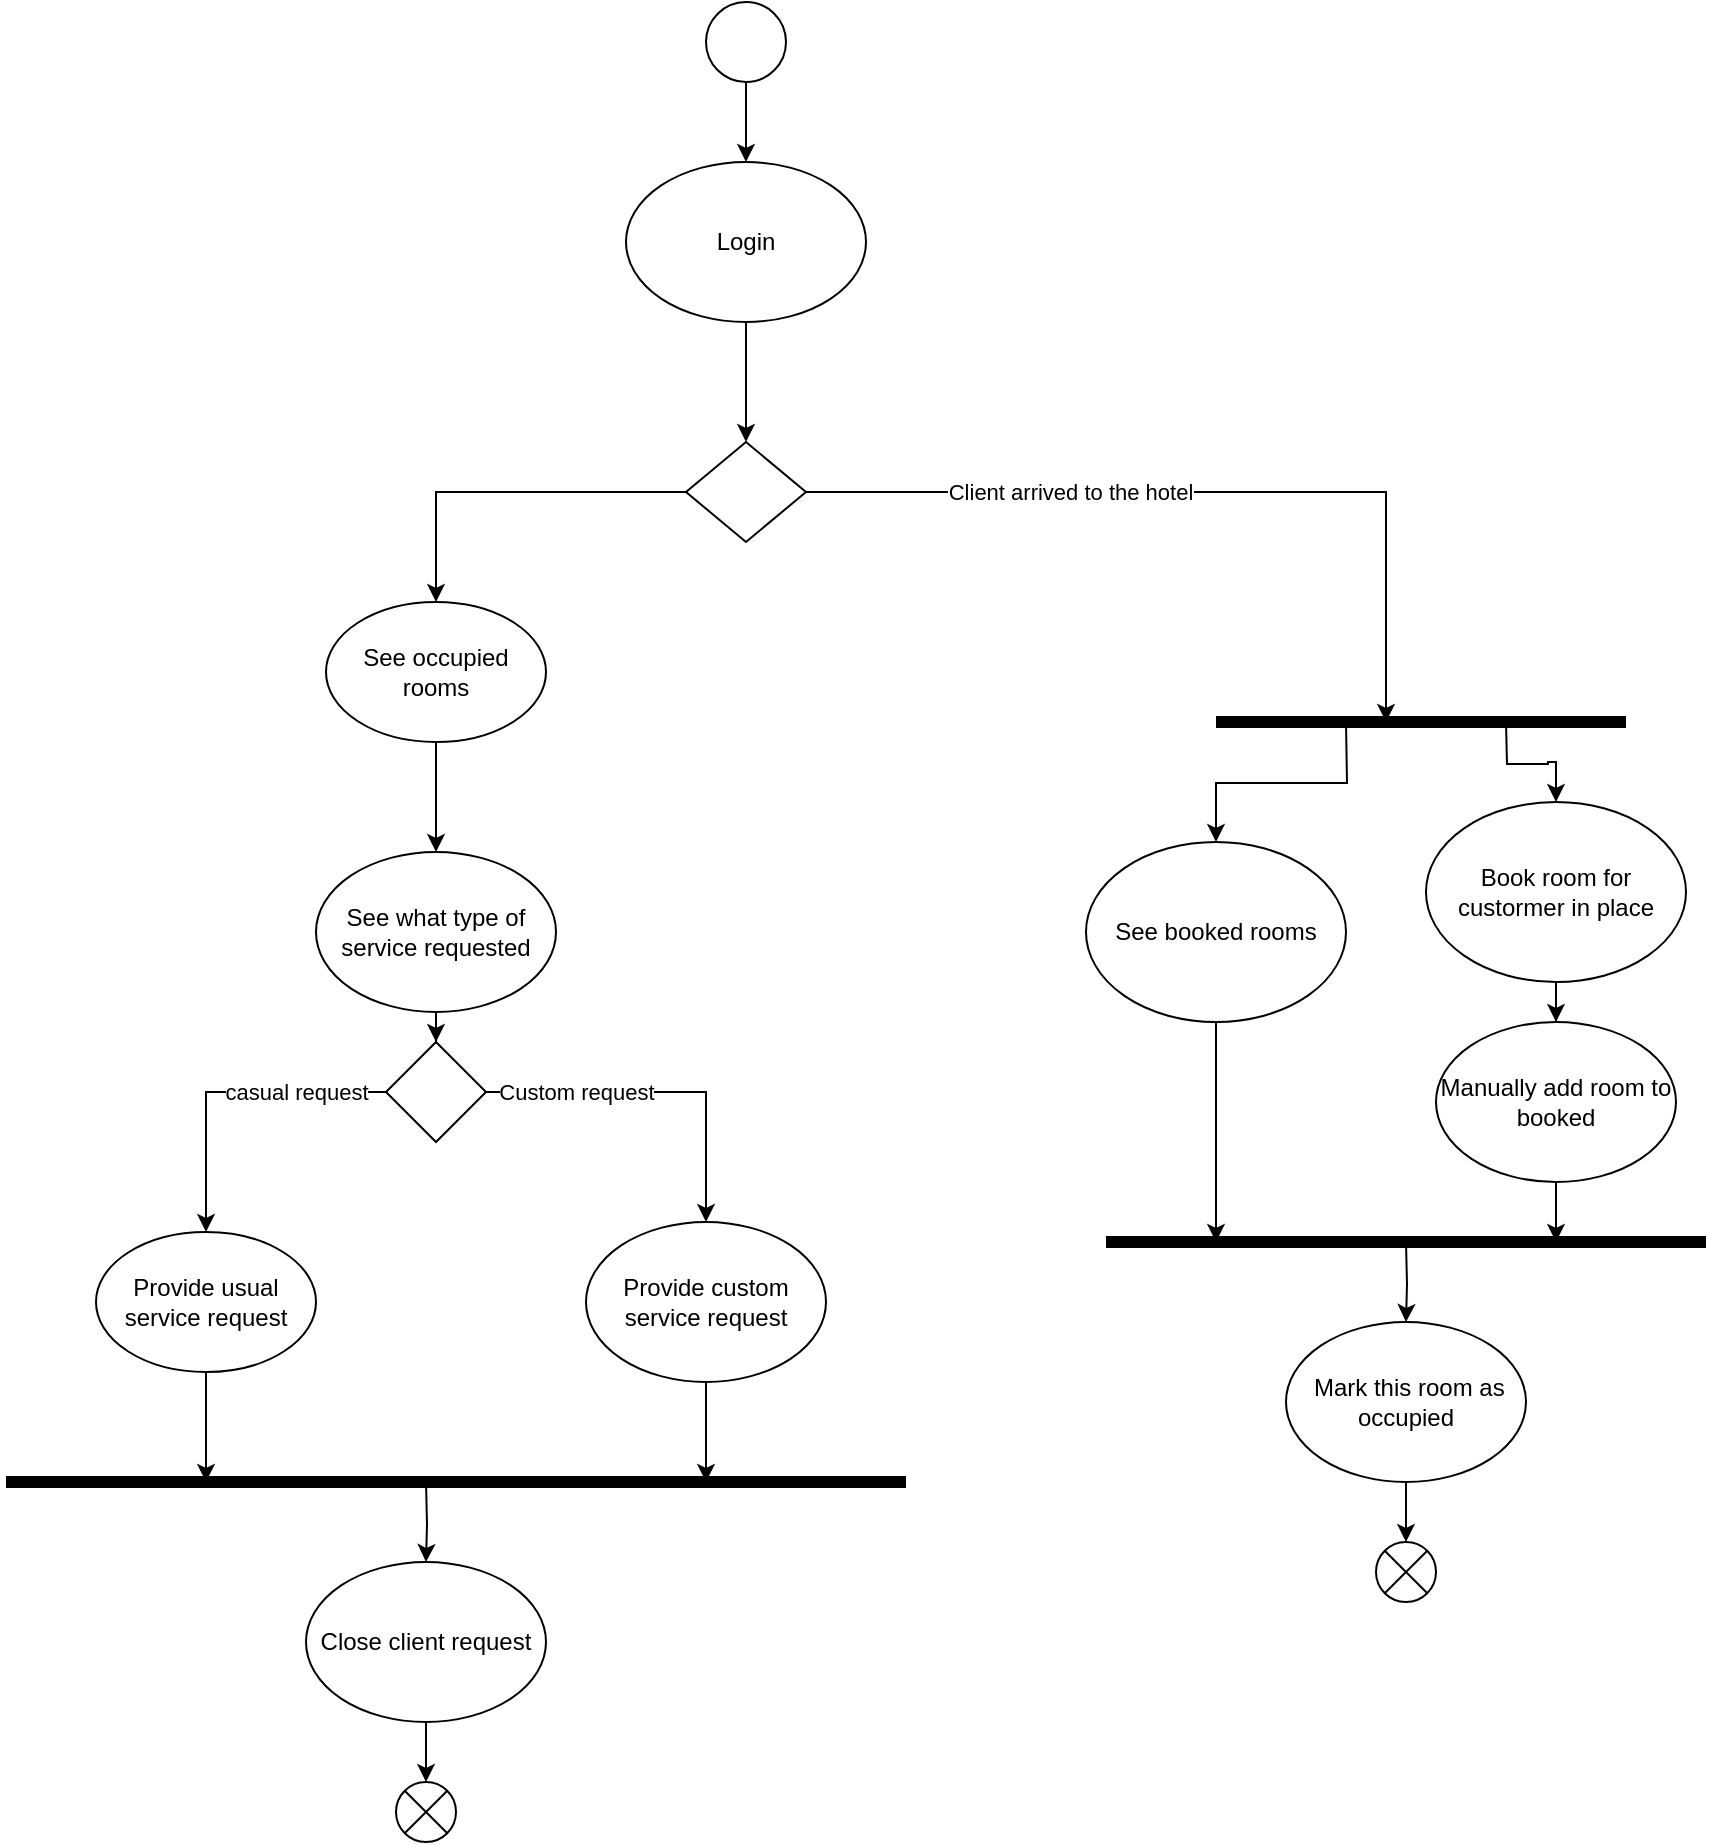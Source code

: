 <mxfile version="24.2.3" type="github">
  <diagram name="Page-1" id="R34ah0GYjHqbgr1Uf-WO">
    <mxGraphModel dx="1363" dy="8286" grid="1" gridSize="10" guides="1" tooltips="1" connect="1" arrows="1" fold="1" page="1" pageScale="1" pageWidth="7500" pageHeight="7500" math="0" shadow="0">
      <root>
        <mxCell id="0" />
        <mxCell id="1" parent="0" />
        <mxCell id="hv3FI1OsKUXDJiyDUjFP-8" style="edgeStyle=orthogonalEdgeStyle;rounded=0;orthogonalLoop=1;jettySize=auto;html=1;entryX=0.5;entryY=0;entryDx=0;entryDy=0;" parent="1" source="hv3FI1OsKUXDJiyDUjFP-3" target="hv3FI1OsKUXDJiyDUjFP-7" edge="1">
          <mxGeometry relative="1" as="geometry" />
        </mxCell>
        <mxCell id="hv3FI1OsKUXDJiyDUjFP-3" value="" style="ellipse;" parent="1" vertex="1">
          <mxGeometry x="2180" y="-5900" width="40" height="40" as="geometry" />
        </mxCell>
        <mxCell id="hv3FI1OsKUXDJiyDUjFP-12" style="edgeStyle=orthogonalEdgeStyle;rounded=0;orthogonalLoop=1;jettySize=auto;html=1;" parent="1" source="hv3FI1OsKUXDJiyDUjFP-7" edge="1">
          <mxGeometry relative="1" as="geometry">
            <mxPoint x="2200" y="-5680" as="targetPoint" />
          </mxGeometry>
        </mxCell>
        <mxCell id="hv3FI1OsKUXDJiyDUjFP-7" value="&lt;div&gt;Login&lt;/div&gt;" style="ellipse;whiteSpace=wrap;html=1;" parent="1" vertex="1">
          <mxGeometry x="2140" y="-5820" width="120" height="80" as="geometry" />
        </mxCell>
        <mxCell id="hv3FI1OsKUXDJiyDUjFP-17" style="edgeStyle=orthogonalEdgeStyle;rounded=0;orthogonalLoop=1;jettySize=auto;html=1;" parent="1" target="hv3FI1OsKUXDJiyDUjFP-9" edge="1">
          <mxGeometry relative="1" as="geometry">
            <mxPoint x="2500" y="-5540" as="sourcePoint" />
          </mxGeometry>
        </mxCell>
        <mxCell id="hv3FI1OsKUXDJiyDUjFP-30" style="edgeStyle=orthogonalEdgeStyle;rounded=0;orthogonalLoop=1;jettySize=auto;html=1;" parent="1" source="hv3FI1OsKUXDJiyDUjFP-9" edge="1">
          <mxGeometry relative="1" as="geometry">
            <mxPoint x="2435" y="-5280" as="targetPoint" />
          </mxGeometry>
        </mxCell>
        <mxCell id="hv3FI1OsKUXDJiyDUjFP-9" value="&lt;br&gt;&lt;div&gt;See booked rooms&lt;/div&gt;&lt;div&gt;&lt;br&gt;&lt;/div&gt;" style="ellipse;whiteSpace=wrap;html=1;" parent="1" vertex="1">
          <mxGeometry x="2370" y="-5480" width="130" height="90" as="geometry" />
        </mxCell>
        <mxCell id="hv3FI1OsKUXDJiyDUjFP-11" value="" style="endArrow=none;html=1;rounded=0;strokeWidth=6;" parent="1" edge="1">
          <mxGeometry width="50" height="50" relative="1" as="geometry">
            <mxPoint x="2435" y="-5540" as="sourcePoint" />
            <mxPoint x="2640" y="-5540" as="targetPoint" />
          </mxGeometry>
        </mxCell>
        <mxCell id="hv3FI1OsKUXDJiyDUjFP-16" style="edgeStyle=orthogonalEdgeStyle;rounded=0;orthogonalLoop=1;jettySize=auto;html=1;" parent="1" target="hv3FI1OsKUXDJiyDUjFP-13" edge="1">
          <mxGeometry relative="1" as="geometry">
            <mxPoint x="2580" y="-5540" as="sourcePoint" />
          </mxGeometry>
        </mxCell>
        <mxCell id="hv3FI1OsKUXDJiyDUjFP-83" style="edgeStyle=orthogonalEdgeStyle;rounded=0;orthogonalLoop=1;jettySize=auto;html=1;" parent="1" source="hv3FI1OsKUXDJiyDUjFP-13" target="hv3FI1OsKUXDJiyDUjFP-18" edge="1">
          <mxGeometry relative="1" as="geometry" />
        </mxCell>
        <mxCell id="hv3FI1OsKUXDJiyDUjFP-13" value="Book room for custormer in place " style="ellipse;whiteSpace=wrap;html=1;" parent="1" vertex="1">
          <mxGeometry x="2540" y="-5500" width="130" height="90" as="geometry" />
        </mxCell>
        <mxCell id="hv3FI1OsKUXDJiyDUjFP-84" style="edgeStyle=orthogonalEdgeStyle;rounded=0;orthogonalLoop=1;jettySize=auto;html=1;" parent="1" source="hv3FI1OsKUXDJiyDUjFP-18" edge="1">
          <mxGeometry relative="1" as="geometry">
            <mxPoint x="2605" y="-5280" as="targetPoint" />
          </mxGeometry>
        </mxCell>
        <mxCell id="hv3FI1OsKUXDJiyDUjFP-18" value="Manually add room to booked " style="ellipse;whiteSpace=wrap;html=1;" parent="1" vertex="1">
          <mxGeometry x="2545" y="-5390" width="120" height="80" as="geometry" />
        </mxCell>
        <mxCell id="hv3FI1OsKUXDJiyDUjFP-85" style="edgeStyle=orthogonalEdgeStyle;rounded=0;orthogonalLoop=1;jettySize=auto;html=1;" parent="1" target="hv3FI1OsKUXDJiyDUjFP-26" edge="1">
          <mxGeometry relative="1" as="geometry">
            <mxPoint x="2530" y="-5280" as="sourcePoint" />
          </mxGeometry>
        </mxCell>
        <mxCell id="hv3FI1OsKUXDJiyDUjFP-88" style="edgeStyle=orthogonalEdgeStyle;rounded=0;orthogonalLoop=1;jettySize=auto;html=1;entryX=0.5;entryY=0;entryDx=0;entryDy=0;" parent="1" source="hv3FI1OsKUXDJiyDUjFP-26" target="hv3FI1OsKUXDJiyDUjFP-87" edge="1">
          <mxGeometry relative="1" as="geometry" />
        </mxCell>
        <mxCell id="hv3FI1OsKUXDJiyDUjFP-26" value="&amp;nbsp;Mark this room as occupied" style="ellipse;whiteSpace=wrap;html=1;" parent="1" vertex="1">
          <mxGeometry x="2470" y="-5240" width="120" height="80" as="geometry" />
        </mxCell>
        <mxCell id="hv3FI1OsKUXDJiyDUjFP-28" value="" style="endArrow=none;html=1;rounded=0;strokeWidth=6;" parent="1" edge="1">
          <mxGeometry width="50" height="50" relative="1" as="geometry">
            <mxPoint x="2380" y="-5280" as="sourcePoint" />
            <mxPoint x="2680" y="-5280" as="targetPoint" />
          </mxGeometry>
        </mxCell>
        <mxCell id="hv3FI1OsKUXDJiyDUjFP-38" value="Client arrived to the hotel" style="edgeStyle=orthogonalEdgeStyle;rounded=0;orthogonalLoop=1;jettySize=auto;html=1;" parent="1" source="hv3FI1OsKUXDJiyDUjFP-37" edge="1">
          <mxGeometry x="-0.349" relative="1" as="geometry">
            <mxPoint x="2520" y="-5540" as="targetPoint" />
            <Array as="points">
              <mxPoint x="2520" y="-5655" />
              <mxPoint x="2520" y="-5540" />
            </Array>
            <mxPoint as="offset" />
          </mxGeometry>
        </mxCell>
        <mxCell id="hv3FI1OsKUXDJiyDUjFP-40" style="edgeStyle=orthogonalEdgeStyle;rounded=0;orthogonalLoop=1;jettySize=auto;html=1;entryX=0.5;entryY=0;entryDx=0;entryDy=0;" parent="1" source="hv3FI1OsKUXDJiyDUjFP-37" target="hv3FI1OsKUXDJiyDUjFP-39" edge="1">
          <mxGeometry relative="1" as="geometry" />
        </mxCell>
        <mxCell id="hv3FI1OsKUXDJiyDUjFP-37" value="" style="rhombus;whiteSpace=wrap;html=1;" parent="1" vertex="1">
          <mxGeometry x="2170" y="-5680" width="60" height="50" as="geometry" />
        </mxCell>
        <mxCell id="hv3FI1OsKUXDJiyDUjFP-43" style="edgeStyle=orthogonalEdgeStyle;rounded=0;orthogonalLoop=1;jettySize=auto;html=1;entryX=0.5;entryY=0;entryDx=0;entryDy=0;" parent="1" source="hv3FI1OsKUXDJiyDUjFP-39" target="hv3FI1OsKUXDJiyDUjFP-41" edge="1">
          <mxGeometry relative="1" as="geometry" />
        </mxCell>
        <mxCell id="hv3FI1OsKUXDJiyDUjFP-39" value="See occupied rooms" style="ellipse;whiteSpace=wrap;html=1;" parent="1" vertex="1">
          <mxGeometry x="1990" y="-5600" width="110" height="70" as="geometry" />
        </mxCell>
        <mxCell id="hv3FI1OsKUXDJiyDUjFP-69" style="edgeStyle=orthogonalEdgeStyle;rounded=0;orthogonalLoop=1;jettySize=auto;html=1;entryX=0.5;entryY=0;entryDx=0;entryDy=0;" parent="1" source="hv3FI1OsKUXDJiyDUjFP-41" target="hv3FI1OsKUXDJiyDUjFP-68" edge="1">
          <mxGeometry relative="1" as="geometry" />
        </mxCell>
        <mxCell id="hv3FI1OsKUXDJiyDUjFP-41" value="See what type of service requested" style="ellipse;whiteSpace=wrap;html=1;" parent="1" vertex="1">
          <mxGeometry x="1985" y="-5475" width="120" height="80" as="geometry" />
        </mxCell>
        <mxCell id="hv3FI1OsKUXDJiyDUjFP-78" style="edgeStyle=orthogonalEdgeStyle;rounded=0;orthogonalLoop=1;jettySize=auto;html=1;" parent="1" source="hv3FI1OsKUXDJiyDUjFP-47" edge="1">
          <mxGeometry relative="1" as="geometry">
            <mxPoint x="2180.0" y="-5160" as="targetPoint" />
          </mxGeometry>
        </mxCell>
        <mxCell id="hv3FI1OsKUXDJiyDUjFP-47" value="&lt;div&gt;Provide custom service request&lt;/div&gt;" style="ellipse;whiteSpace=wrap;html=1;" parent="1" vertex="1">
          <mxGeometry x="2120" y="-5290" width="120" height="80" as="geometry" />
        </mxCell>
        <mxCell id="hv3FI1OsKUXDJiyDUjFP-70" style="edgeStyle=orthogonalEdgeStyle;rounded=0;orthogonalLoop=1;jettySize=auto;html=1;entryX=0.5;entryY=0;entryDx=0;entryDy=0;" parent="1" source="hv3FI1OsKUXDJiyDUjFP-68" target="hv3FI1OsKUXDJiyDUjFP-47" edge="1">
          <mxGeometry relative="1" as="geometry" />
        </mxCell>
        <mxCell id="hv3FI1OsKUXDJiyDUjFP-71" value="Custom request" style="edgeLabel;html=1;align=center;verticalAlign=middle;resizable=0;points=[];" parent="hv3FI1OsKUXDJiyDUjFP-70" vertex="1" connectable="0">
          <mxGeometry x="-0.605" y="-4" relative="1" as="geometry">
            <mxPoint x="10" y="-4" as="offset" />
          </mxGeometry>
        </mxCell>
        <mxCell id="hv3FI1OsKUXDJiyDUjFP-74" style="edgeStyle=orthogonalEdgeStyle;rounded=0;orthogonalLoop=1;jettySize=auto;html=1;" parent="1" source="hv3FI1OsKUXDJiyDUjFP-68" target="hv3FI1OsKUXDJiyDUjFP-72" edge="1">
          <mxGeometry relative="1" as="geometry" />
        </mxCell>
        <mxCell id="hv3FI1OsKUXDJiyDUjFP-75" value="casual request" style="edgeLabel;html=1;align=center;verticalAlign=middle;resizable=0;points=[];" parent="hv3FI1OsKUXDJiyDUjFP-74" vertex="1" connectable="0">
          <mxGeometry x="-0.295" y="1" relative="1" as="geometry">
            <mxPoint x="11" y="-1" as="offset" />
          </mxGeometry>
        </mxCell>
        <mxCell id="hv3FI1OsKUXDJiyDUjFP-68" value="" style="rhombus;whiteSpace=wrap;html=1;" parent="1" vertex="1">
          <mxGeometry x="2020" y="-5380" width="50" height="50" as="geometry" />
        </mxCell>
        <mxCell id="hv3FI1OsKUXDJiyDUjFP-77" style="edgeStyle=orthogonalEdgeStyle;rounded=0;orthogonalLoop=1;jettySize=auto;html=1;" parent="1" source="hv3FI1OsKUXDJiyDUjFP-72" edge="1">
          <mxGeometry relative="1" as="geometry">
            <mxPoint x="1930" y="-5160" as="targetPoint" />
          </mxGeometry>
        </mxCell>
        <mxCell id="hv3FI1OsKUXDJiyDUjFP-72" value="&lt;div&gt;Provide usual service request&lt;/div&gt;" style="ellipse;whiteSpace=wrap;html=1;" parent="1" vertex="1">
          <mxGeometry x="1875" y="-5285" width="110" height="70" as="geometry" />
        </mxCell>
        <mxCell id="hv3FI1OsKUXDJiyDUjFP-76" value="" style="endArrow=none;html=1;rounded=0;strokeWidth=6;" parent="1" edge="1">
          <mxGeometry width="50" height="50" relative="1" as="geometry">
            <mxPoint x="1830" y="-5160" as="sourcePoint" />
            <mxPoint x="2280" y="-5160" as="targetPoint" />
          </mxGeometry>
        </mxCell>
        <mxCell id="hv3FI1OsKUXDJiyDUjFP-80" style="edgeStyle=orthogonalEdgeStyle;rounded=0;orthogonalLoop=1;jettySize=auto;html=1;" parent="1" target="hv3FI1OsKUXDJiyDUjFP-79" edge="1">
          <mxGeometry relative="1" as="geometry">
            <mxPoint x="2040" y="-5160" as="sourcePoint" />
          </mxGeometry>
        </mxCell>
        <mxCell id="hv3FI1OsKUXDJiyDUjFP-82" style="edgeStyle=orthogonalEdgeStyle;rounded=0;orthogonalLoop=1;jettySize=auto;html=1;entryX=0.5;entryY=0;entryDx=0;entryDy=0;" parent="1" source="hv3FI1OsKUXDJiyDUjFP-79" target="hv3FI1OsKUXDJiyDUjFP-81" edge="1">
          <mxGeometry relative="1" as="geometry" />
        </mxCell>
        <mxCell id="hv3FI1OsKUXDJiyDUjFP-79" value="Close client request" style="ellipse;whiteSpace=wrap;html=1;" parent="1" vertex="1">
          <mxGeometry x="1980" y="-5120" width="120" height="80" as="geometry" />
        </mxCell>
        <mxCell id="hv3FI1OsKUXDJiyDUjFP-81" value="" style="shape=sumEllipse;perimeter=ellipsePerimeter;html=1;backgroundOutline=1;" parent="1" vertex="1">
          <mxGeometry x="2025" y="-5010" width="30" height="30" as="geometry" />
        </mxCell>
        <mxCell id="hv3FI1OsKUXDJiyDUjFP-87" value="" style="shape=sumEllipse;perimeter=ellipsePerimeter;html=1;backgroundOutline=1;" parent="1" vertex="1">
          <mxGeometry x="2515" y="-5130" width="30" height="30" as="geometry" />
        </mxCell>
      </root>
    </mxGraphModel>
  </diagram>
</mxfile>
